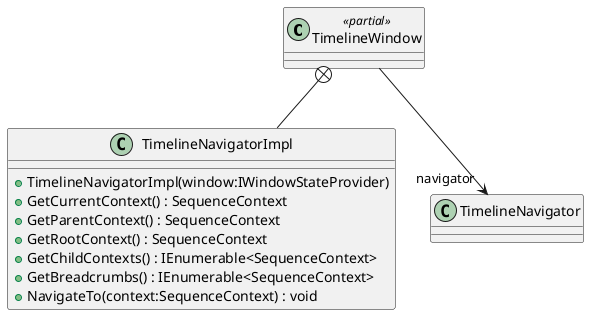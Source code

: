 @startuml
class TimelineWindow <<partial>> {
}
class TimelineNavigatorImpl {
    + TimelineNavigatorImpl(window:IWindowStateProvider)
    + GetCurrentContext() : SequenceContext
    + GetParentContext() : SequenceContext
    + GetRootContext() : SequenceContext
    + GetChildContexts() : IEnumerable<SequenceContext>
    + GetBreadcrumbs() : IEnumerable<SequenceContext>
    + NavigateTo(context:SequenceContext) : void
}
TimelineWindow --> "navigator" TimelineNavigator
TimelineWindow +-- TimelineNavigatorImpl
@enduml
